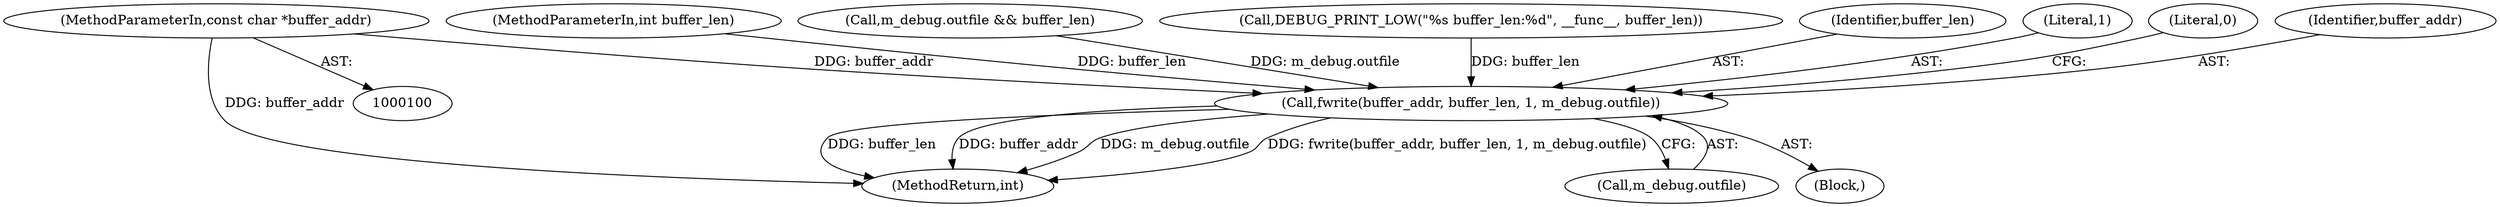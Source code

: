 digraph "0_Android_7558d03e6498e970b761aa44fff6b2c659202d95_5@pointer" {
"1000101" [label="(MethodParameterIn,const char *buffer_addr)"];
"1000308" [label="(Call,fwrite(buffer_addr, buffer_len, 1, m_debug.outfile))"];
"1000102" [label="(MethodParameterIn,int buffer_len)"];
"1000303" [label="(Block,)"];
"1000298" [label="(Call,m_debug.outfile && buffer_len)"];
"1000304" [label="(Call,DEBUG_PRINT_LOW(\"%s buffer_len:%d\", __func__, buffer_len))"];
"1000308" [label="(Call,fwrite(buffer_addr, buffer_len, 1, m_debug.outfile))"];
"1000310" [label="(Identifier,buffer_len)"];
"1000311" [label="(Literal,1)"];
"1000101" [label="(MethodParameterIn,const char *buffer_addr)"];
"1000317" [label="(MethodReturn,int)"];
"1000312" [label="(Call,m_debug.outfile)"];
"1000316" [label="(Literal,0)"];
"1000309" [label="(Identifier,buffer_addr)"];
"1000101" -> "1000100"  [label="AST: "];
"1000101" -> "1000317"  [label="DDG: buffer_addr"];
"1000101" -> "1000308"  [label="DDG: buffer_addr"];
"1000308" -> "1000303"  [label="AST: "];
"1000308" -> "1000312"  [label="CFG: "];
"1000309" -> "1000308"  [label="AST: "];
"1000310" -> "1000308"  [label="AST: "];
"1000311" -> "1000308"  [label="AST: "];
"1000312" -> "1000308"  [label="AST: "];
"1000316" -> "1000308"  [label="CFG: "];
"1000308" -> "1000317"  [label="DDG: buffer_len"];
"1000308" -> "1000317"  [label="DDG: buffer_addr"];
"1000308" -> "1000317"  [label="DDG: m_debug.outfile"];
"1000308" -> "1000317"  [label="DDG: fwrite(buffer_addr, buffer_len, 1, m_debug.outfile)"];
"1000304" -> "1000308"  [label="DDG: buffer_len"];
"1000102" -> "1000308"  [label="DDG: buffer_len"];
"1000298" -> "1000308"  [label="DDG: m_debug.outfile"];
}
